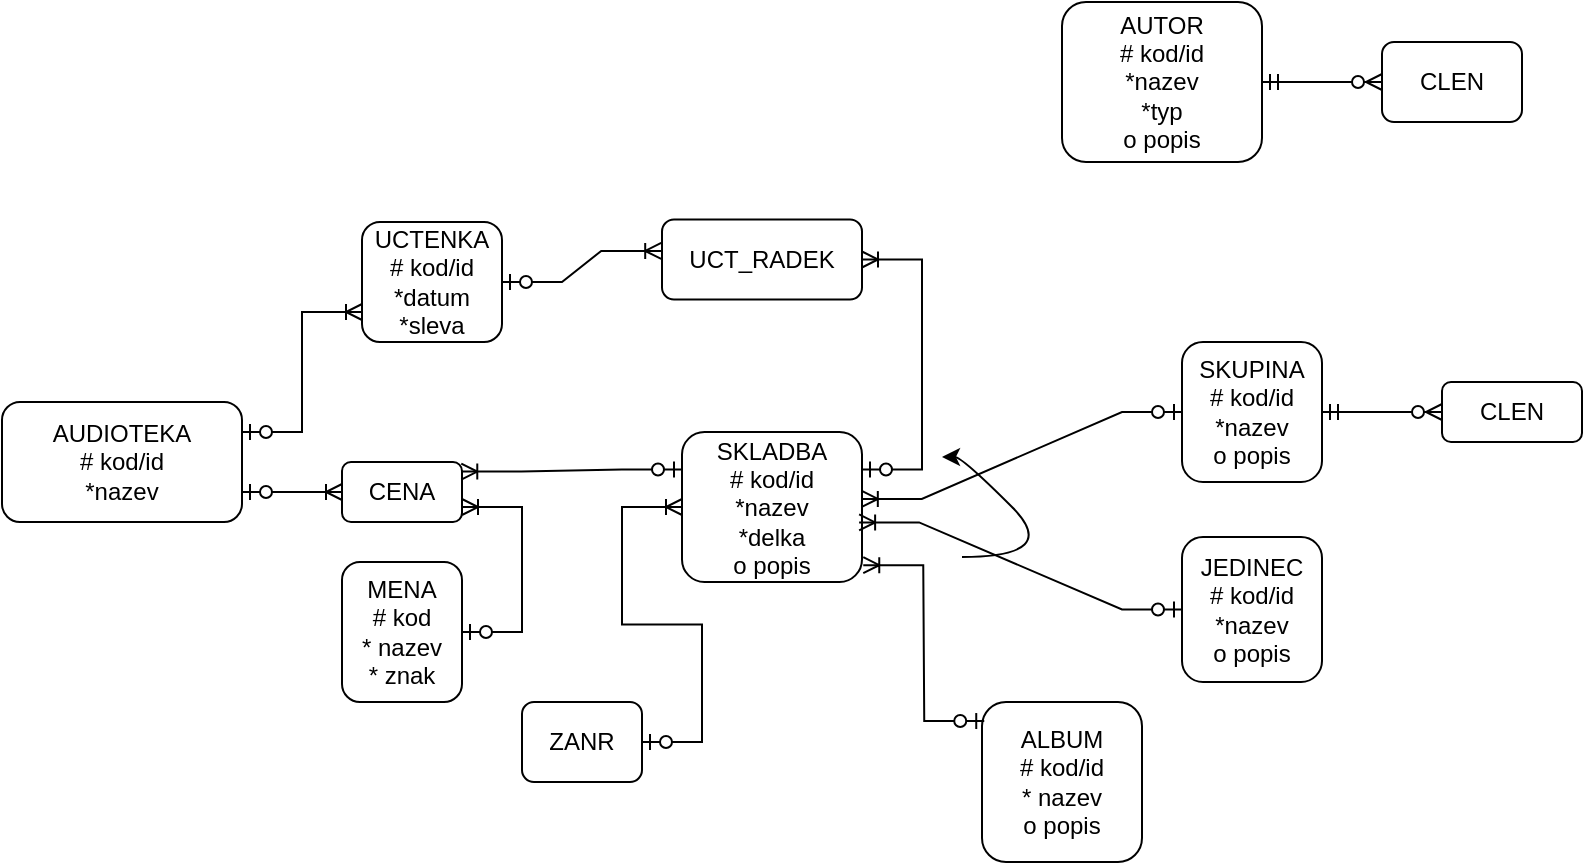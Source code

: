 <mxfile version="26.1.0">
  <diagram name="Page-1" id="0haNJPkUTTKr3lwtl8De">
    <mxGraphModel dx="967" dy="536" grid="1" gridSize="10" guides="1" tooltips="1" connect="1" arrows="1" fold="1" page="1" pageScale="1" pageWidth="850" pageHeight="1100" math="0" shadow="0">
      <root>
        <mxCell id="0" />
        <mxCell id="1" parent="0" />
        <mxCell id="wsByje1DZE7D8nZtqg2I-2" value="&lt;div&gt;SKLADBA&lt;/div&gt;&lt;div&gt;# kod/id&lt;/div&gt;&lt;div&gt;*nazev&lt;/div&gt;&lt;div&gt;*delka&lt;/div&gt;&lt;div&gt;o popis&lt;/div&gt;" style="rounded=1;whiteSpace=wrap;html=1;" vertex="1" parent="1">
          <mxGeometry x="350" y="325" width="90" height="75" as="geometry" />
        </mxCell>
        <mxCell id="wsByje1DZE7D8nZtqg2I-3" value="CENA" style="rounded=1;whiteSpace=wrap;html=1;" vertex="1" parent="1">
          <mxGeometry x="180" y="340" width="60" height="30" as="geometry" />
        </mxCell>
        <mxCell id="wsByje1DZE7D8nZtqg2I-4" value="&lt;div&gt;MENA&lt;/div&gt;&lt;div&gt;# kod&lt;/div&gt;&lt;div&gt;* nazev&lt;/div&gt;&lt;div&gt;* znak&lt;/div&gt;" style="rounded=1;whiteSpace=wrap;html=1;" vertex="1" parent="1">
          <mxGeometry x="180" y="390" width="60" height="70" as="geometry" />
        </mxCell>
        <mxCell id="wsByje1DZE7D8nZtqg2I-6" value="&lt;div&gt;ALBUM&lt;/div&gt;&lt;div&gt;# kod/id&lt;/div&gt;&lt;div&gt;* nazev&lt;/div&gt;&lt;div&gt;o popis&lt;/div&gt;" style="rounded=1;whiteSpace=wrap;html=1;" vertex="1" parent="1">
          <mxGeometry x="500" y="460" width="80" height="80" as="geometry" />
        </mxCell>
        <mxCell id="wsByje1DZE7D8nZtqg2I-7" value="&lt;div&gt;UCTENKA&lt;/div&gt;&lt;div&gt;# kod/id&lt;/div&gt;&lt;div&gt;*datum&lt;/div&gt;&lt;div&gt;*sleva&lt;/div&gt;" style="rounded=1;whiteSpace=wrap;html=1;" vertex="1" parent="1">
          <mxGeometry x="190" y="220" width="70" height="60" as="geometry" />
        </mxCell>
        <mxCell id="wsByje1DZE7D8nZtqg2I-8" value="&lt;div&gt;UCT_RADEK&lt;/div&gt;" style="rounded=1;whiteSpace=wrap;html=1;" vertex="1" parent="1">
          <mxGeometry x="340" y="218.75" width="100" height="40" as="geometry" />
        </mxCell>
        <mxCell id="wsByje1DZE7D8nZtqg2I-9" value="&lt;div&gt;SKUPINA&lt;/div&gt;&lt;div&gt;# kod/id&lt;/div&gt;&lt;div&gt;*nazev&lt;/div&gt;&lt;div&gt;o popis&lt;/div&gt;" style="rounded=1;whiteSpace=wrap;html=1;" vertex="1" parent="1">
          <mxGeometry x="600" y="280" width="70" height="70" as="geometry" />
        </mxCell>
        <mxCell id="wsByje1DZE7D8nZtqg2I-10" value="CLEN" style="rounded=1;whiteSpace=wrap;html=1;" vertex="1" parent="1">
          <mxGeometry x="730" y="300" width="70" height="30" as="geometry" />
        </mxCell>
        <mxCell id="wsByje1DZE7D8nZtqg2I-11" value="&lt;div&gt;AUDIOTEKA&lt;/div&gt;&lt;div&gt;# kod/id&lt;/div&gt;&lt;div&gt;*nazev&lt;/div&gt;" style="rounded=1;whiteSpace=wrap;html=1;" vertex="1" parent="1">
          <mxGeometry x="10" y="310" width="120" height="60" as="geometry" />
        </mxCell>
        <mxCell id="wsByje1DZE7D8nZtqg2I-12" value="&lt;div&gt;JEDINEC&lt;/div&gt;&lt;div&gt;# kod/id&lt;/div&gt;&lt;div&gt;*nazev&lt;/div&gt;&lt;div&gt;o popis&lt;/div&gt;" style="rounded=1;whiteSpace=wrap;html=1;" vertex="1" parent="1">
          <mxGeometry x="600" y="377.5" width="70" height="72.5" as="geometry" />
        </mxCell>
        <mxCell id="wsByje1DZE7D8nZtqg2I-14" value="" style="edgeStyle=entityRelationEdgeStyle;fontSize=12;html=1;endArrow=ERoneToMany;startArrow=ERzeroToOne;rounded=0;exitX=1;exitY=0.75;exitDx=0;exitDy=0;entryX=0;entryY=0.5;entryDx=0;entryDy=0;" edge="1" parent="1" source="wsByje1DZE7D8nZtqg2I-11" target="wsByje1DZE7D8nZtqg2I-3">
          <mxGeometry width="100" height="100" relative="1" as="geometry">
            <mxPoint x="370" y="460" as="sourcePoint" />
            <mxPoint x="470" y="360" as="targetPoint" />
          </mxGeometry>
        </mxCell>
        <mxCell id="wsByje1DZE7D8nZtqg2I-17" value="" style="edgeStyle=entityRelationEdgeStyle;fontSize=12;html=1;endArrow=ERoneToMany;startArrow=ERzeroToOne;rounded=0;exitX=0;exitY=0.25;exitDx=0;exitDy=0;entryX=0.994;entryY=0.159;entryDx=0;entryDy=0;entryPerimeter=0;" edge="1" parent="1" source="wsByje1DZE7D8nZtqg2I-2" target="wsByje1DZE7D8nZtqg2I-3">
          <mxGeometry width="100" height="100" relative="1" as="geometry">
            <mxPoint x="370" y="460" as="sourcePoint" />
            <mxPoint x="470" y="360" as="targetPoint" />
          </mxGeometry>
        </mxCell>
        <mxCell id="wsByje1DZE7D8nZtqg2I-18" value="" style="edgeStyle=entityRelationEdgeStyle;fontSize=12;html=1;endArrow=ERoneToMany;startArrow=ERzeroToOne;rounded=0;exitX=1;exitY=0.5;exitDx=0;exitDy=0;entryX=1;entryY=0.75;entryDx=0;entryDy=0;" edge="1" parent="1" source="wsByje1DZE7D8nZtqg2I-4" target="wsByje1DZE7D8nZtqg2I-3">
          <mxGeometry width="100" height="100" relative="1" as="geometry">
            <mxPoint x="370" y="460" as="sourcePoint" />
            <mxPoint x="470" y="360" as="targetPoint" />
          </mxGeometry>
        </mxCell>
        <mxCell id="wsByje1DZE7D8nZtqg2I-19" value="" style="edgeStyle=entityRelationEdgeStyle;fontSize=12;html=1;endArrow=ERoneToMany;startArrow=ERzeroToOne;rounded=0;exitX=0.014;exitY=0.119;exitDx=0;exitDy=0;entryX=1.007;entryY=0.888;entryDx=0;entryDy=0;entryPerimeter=0;exitPerimeter=0;" edge="1" parent="1" source="wsByje1DZE7D8nZtqg2I-6" target="wsByje1DZE7D8nZtqg2I-2">
          <mxGeometry width="100" height="100" relative="1" as="geometry">
            <mxPoint x="460" y="400" as="sourcePoint" />
            <mxPoint x="590" y="360" as="targetPoint" />
          </mxGeometry>
        </mxCell>
        <mxCell id="wsByje1DZE7D8nZtqg2I-25" value="" style="edgeStyle=entityRelationEdgeStyle;fontSize=12;html=1;endArrow=ERzeroToMany;startArrow=ERmandOne;rounded=0;exitX=1;exitY=0.5;exitDx=0;exitDy=0;entryX=0;entryY=0.5;entryDx=0;entryDy=0;" edge="1" parent="1" source="wsByje1DZE7D8nZtqg2I-9" target="wsByje1DZE7D8nZtqg2I-10">
          <mxGeometry width="100" height="100" relative="1" as="geometry">
            <mxPoint x="700" y="310" as="sourcePoint" />
            <mxPoint x="590" y="360" as="targetPoint" />
          </mxGeometry>
        </mxCell>
        <mxCell id="wsByje1DZE7D8nZtqg2I-27" value="" style="edgeStyle=entityRelationEdgeStyle;fontSize=12;html=1;endArrow=ERoneToMany;startArrow=ERzeroToOne;rounded=0;exitX=1;exitY=0.25;exitDx=0;exitDy=0;entryX=0;entryY=0.75;entryDx=0;entryDy=0;" edge="1" parent="1" source="wsByje1DZE7D8nZtqg2I-11" target="wsByje1DZE7D8nZtqg2I-7">
          <mxGeometry width="100" height="100" relative="1" as="geometry">
            <mxPoint x="450" y="400" as="sourcePoint" />
            <mxPoint x="550" y="300" as="targetPoint" />
          </mxGeometry>
        </mxCell>
        <mxCell id="wsByje1DZE7D8nZtqg2I-28" value="" style="edgeStyle=entityRelationEdgeStyle;fontSize=12;html=1;endArrow=ERoneToMany;startArrow=ERzeroToOne;rounded=0;exitX=1;exitY=0.5;exitDx=0;exitDy=0;entryX=-0.004;entryY=0.393;entryDx=0;entryDy=0;entryPerimeter=0;" edge="1" parent="1" source="wsByje1DZE7D8nZtqg2I-7" target="wsByje1DZE7D8nZtqg2I-8">
          <mxGeometry width="100" height="100" relative="1" as="geometry">
            <mxPoint x="420" y="280" as="sourcePoint" />
            <mxPoint x="550" y="300" as="targetPoint" />
          </mxGeometry>
        </mxCell>
        <mxCell id="wsByje1DZE7D8nZtqg2I-29" value="" style="edgeStyle=entityRelationEdgeStyle;fontSize=12;html=1;endArrow=ERoneToMany;startArrow=ERzeroToOne;rounded=0;entryX=1;entryY=0.5;entryDx=0;entryDy=0;exitX=1;exitY=0.25;exitDx=0;exitDy=0;" edge="1" parent="1" source="wsByje1DZE7D8nZtqg2I-2" target="wsByje1DZE7D8nZtqg2I-8">
          <mxGeometry width="100" height="100" relative="1" as="geometry">
            <mxPoint x="450" y="400" as="sourcePoint" />
            <mxPoint x="550" y="300" as="targetPoint" />
          </mxGeometry>
        </mxCell>
        <mxCell id="wsByje1DZE7D8nZtqg2I-33" value="" style="edgeStyle=entityRelationEdgeStyle;fontSize=12;html=1;endArrow=ERoneToMany;startArrow=ERzeroToOne;rounded=0;entryX=0.999;entryY=0.446;entryDx=0;entryDy=0;exitX=0;exitY=0.5;exitDx=0;exitDy=0;entryPerimeter=0;" edge="1" parent="1" source="wsByje1DZE7D8nZtqg2I-9" target="wsByje1DZE7D8nZtqg2I-2">
          <mxGeometry width="100" height="100" relative="1" as="geometry">
            <mxPoint x="450" y="400" as="sourcePoint" />
            <mxPoint x="580" y="343.75" as="targetPoint" />
          </mxGeometry>
        </mxCell>
        <mxCell id="wsByje1DZE7D8nZtqg2I-34" value="" style="edgeStyle=entityRelationEdgeStyle;fontSize=12;html=1;endArrow=ERoneToMany;startArrow=ERzeroToOne;rounded=0;entryX=0.984;entryY=0.603;entryDx=0;entryDy=0;exitX=0;exitY=0.5;exitDx=0;exitDy=0;entryPerimeter=0;" edge="1" parent="1" source="wsByje1DZE7D8nZtqg2I-12" target="wsByje1DZE7D8nZtqg2I-2">
          <mxGeometry width="100" height="100" relative="1" as="geometry">
            <mxPoint x="450" y="400" as="sourcePoint" />
            <mxPoint x="581.28" y="376.45" as="targetPoint" />
          </mxGeometry>
        </mxCell>
        <mxCell id="wsByje1DZE7D8nZtqg2I-35" value="" style="curved=1;endArrow=classic;html=1;rounded=0;" edge="1" parent="1">
          <mxGeometry width="50" height="50" relative="1" as="geometry">
            <mxPoint x="490" y="387.5" as="sourcePoint" />
            <mxPoint x="480" y="337.5" as="targetPoint" />
            <Array as="points">
              <mxPoint x="540" y="387.5" />
              <mxPoint x="490" y="337.5" />
            </Array>
          </mxGeometry>
        </mxCell>
        <mxCell id="wsByje1DZE7D8nZtqg2I-36" value="ZANR" style="rounded=1;whiteSpace=wrap;html=1;" vertex="1" parent="1">
          <mxGeometry x="270" y="460" width="60" height="40" as="geometry" />
        </mxCell>
        <mxCell id="wsByje1DZE7D8nZtqg2I-37" value="" style="edgeStyle=entityRelationEdgeStyle;fontSize=12;html=1;endArrow=ERoneToMany;startArrow=ERzeroToOne;rounded=0;entryX=0;entryY=0.5;entryDx=0;entryDy=0;exitX=1;exitY=0.5;exitDx=0;exitDy=0;" edge="1" parent="1" source="wsByje1DZE7D8nZtqg2I-36" target="wsByje1DZE7D8nZtqg2I-2">
          <mxGeometry width="100" height="100" relative="1" as="geometry">
            <mxPoint x="330" y="570" as="sourcePoint" />
            <mxPoint x="430" y="470" as="targetPoint" />
          </mxGeometry>
        </mxCell>
        <mxCell id="wsByje1DZE7D8nZtqg2I-38" value="&lt;div&gt;AUTOR&lt;/div&gt;&lt;div&gt;# kod/id&lt;/div&gt;&lt;div&gt;*nazev&lt;/div&gt;&lt;div&gt;*typ&lt;/div&gt;&lt;div&gt;o popis&lt;/div&gt;" style="rounded=1;whiteSpace=wrap;html=1;" vertex="1" parent="1">
          <mxGeometry x="540" y="110" width="100" height="80" as="geometry" />
        </mxCell>
        <mxCell id="wsByje1DZE7D8nZtqg2I-39" value="&lt;div&gt;CLEN&lt;/div&gt;" style="rounded=1;whiteSpace=wrap;html=1;" vertex="1" parent="1">
          <mxGeometry x="700" y="130" width="70" height="40" as="geometry" />
        </mxCell>
        <mxCell id="wsByje1DZE7D8nZtqg2I-41" value="" style="edgeStyle=entityRelationEdgeStyle;fontSize=12;html=1;endArrow=ERzeroToMany;startArrow=ERmandOne;rounded=0;exitX=1;exitY=0.5;exitDx=0;exitDy=0;" edge="1" parent="1" source="wsByje1DZE7D8nZtqg2I-38" target="wsByje1DZE7D8nZtqg2I-39">
          <mxGeometry width="100" height="100" relative="1" as="geometry">
            <mxPoint x="450" y="400" as="sourcePoint" />
            <mxPoint x="550" y="300" as="targetPoint" />
          </mxGeometry>
        </mxCell>
      </root>
    </mxGraphModel>
  </diagram>
</mxfile>
